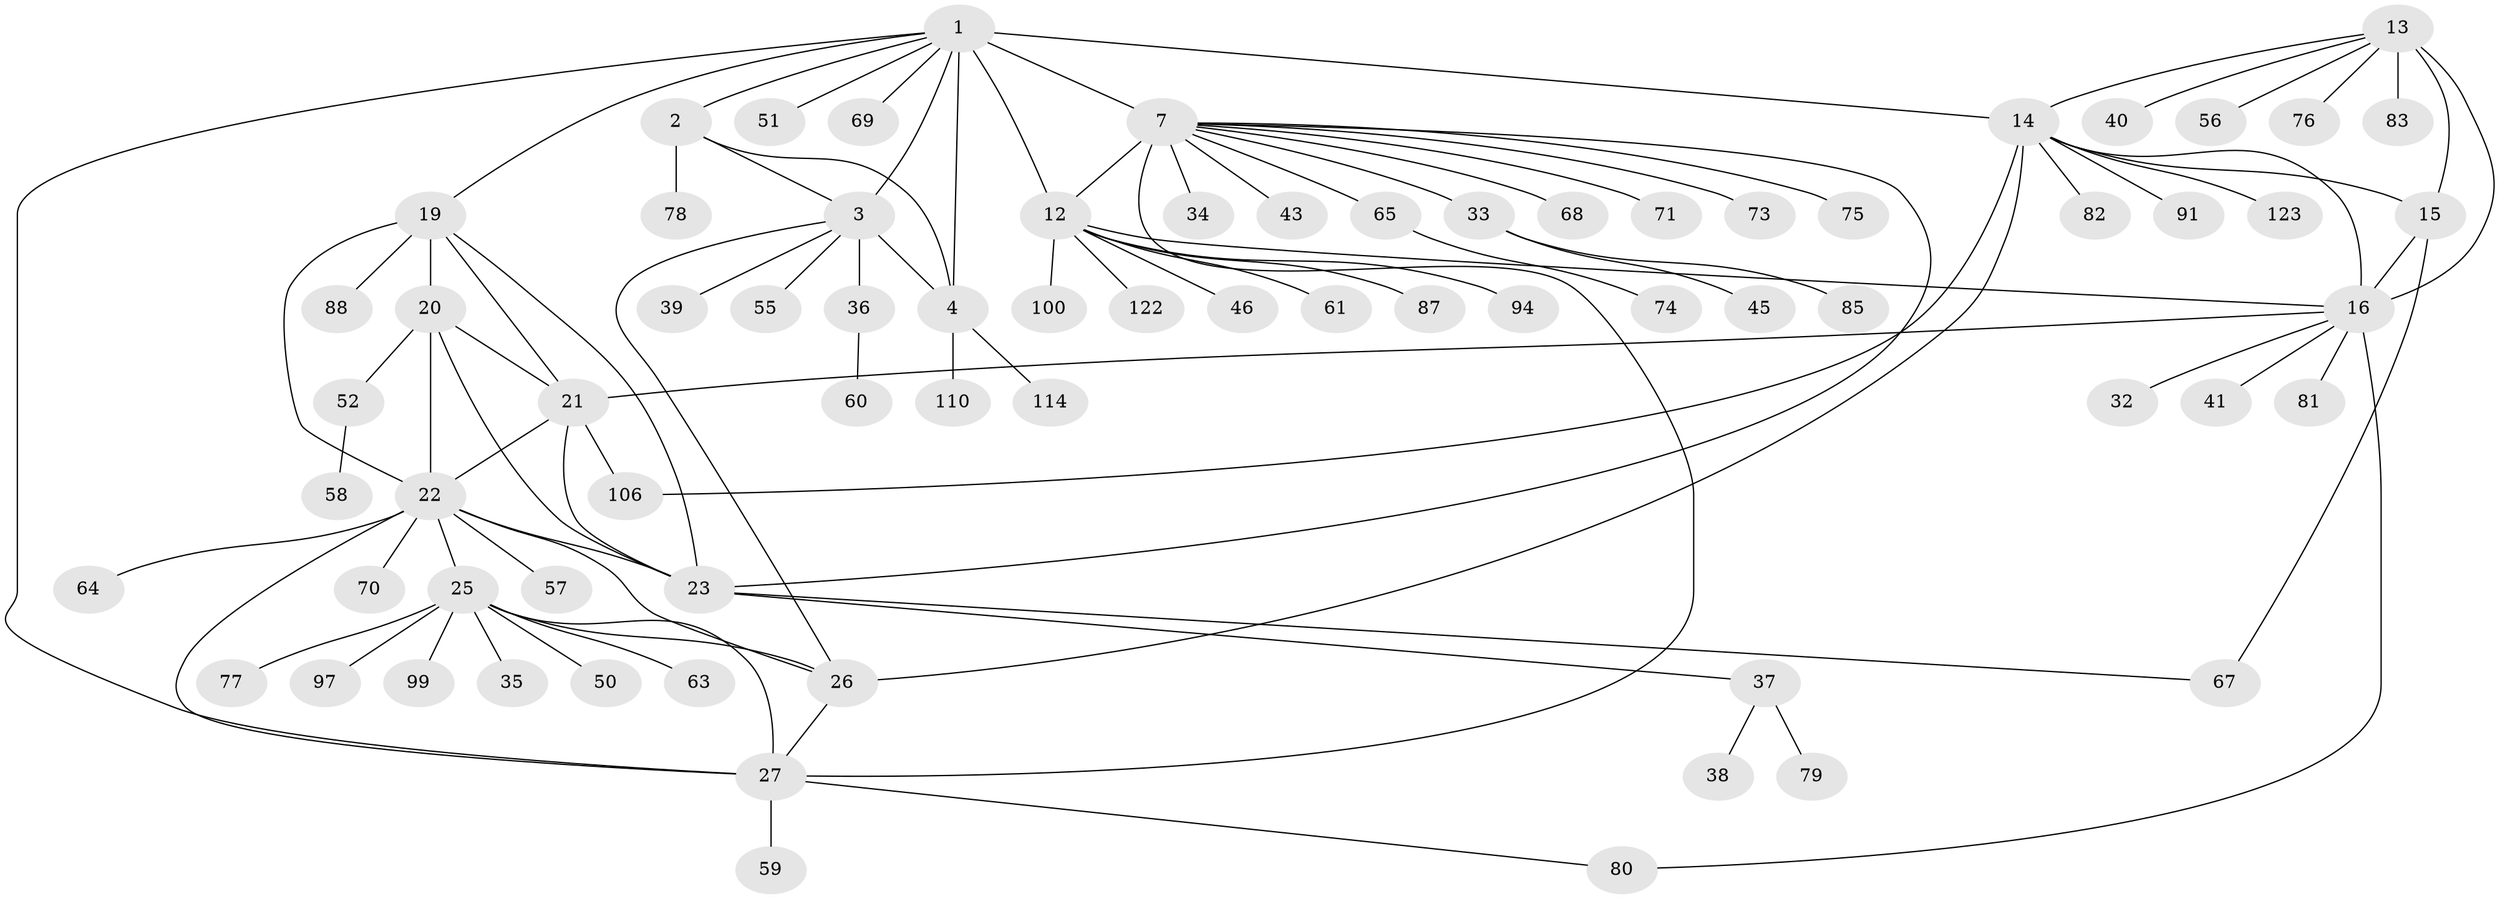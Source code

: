// original degree distribution, {6: 0.032520325203252036, 9: 0.032520325203252036, 7: 0.04065040650406504, 8: 0.06504065040650407, 10: 0.016260162601626018, 12: 0.024390243902439025, 11: 0.024390243902439025, 5: 0.008130081300813009, 1: 0.5772357723577236, 3: 0.032520325203252036, 2: 0.14634146341463414}
// Generated by graph-tools (version 1.1) at 2025/19/03/04/25 18:19:50]
// undirected, 73 vertices, 98 edges
graph export_dot {
graph [start="1"]
  node [color=gray90,style=filled];
  1 [super="+5"];
  2;
  3;
  4;
  7 [super="+11+62+102+8"];
  12;
  13;
  14;
  15;
  16 [super="+17+92+119"];
  19;
  20 [super="+24"];
  21;
  22 [super="+54+28"];
  23 [super="+49+104+93"];
  25;
  26 [super="+29+116"];
  27;
  32;
  33;
  34;
  35;
  36;
  37 [super="+66"];
  38;
  39;
  40;
  41;
  43;
  45;
  46;
  50;
  51;
  52;
  55;
  56;
  57;
  58;
  59;
  60;
  61;
  63 [super="+118"];
  64;
  65 [super="+95"];
  67;
  68;
  69;
  70;
  71;
  73;
  74;
  75;
  76;
  77;
  78;
  79;
  80;
  81;
  82 [super="+96"];
  83;
  85;
  87 [super="+103"];
  88;
  91;
  94;
  97;
  99;
  100;
  106;
  110;
  114;
  122;
  123;
  1 -- 2 [weight=3];
  1 -- 3 [weight=3];
  1 -- 4 [weight=3];
  1 -- 69;
  1 -- 7 [weight=4];
  1 -- 12;
  1 -- 14 [weight=2];
  1 -- 19;
  1 -- 51;
  1 -- 27;
  2 -- 3;
  2 -- 4;
  2 -- 78;
  3 -- 4;
  3 -- 36;
  3 -- 39;
  3 -- 55;
  3 -- 26;
  4 -- 110;
  4 -- 114;
  7 -- 12 [weight=4];
  7 -- 23;
  7 -- 65;
  7 -- 34;
  7 -- 27;
  7 -- 33;
  7 -- 68;
  7 -- 71;
  7 -- 73;
  7 -- 75;
  7 -- 43;
  12 -- 46;
  12 -- 61;
  12 -- 87;
  12 -- 94;
  12 -- 100;
  12 -- 122;
  12 -- 16;
  13 -- 14;
  13 -- 15;
  13 -- 16 [weight=3];
  13 -- 40;
  13 -- 56;
  13 -- 76;
  13 -- 83;
  14 -- 15;
  14 -- 16 [weight=3];
  14 -- 26;
  14 -- 82;
  14 -- 91;
  14 -- 106;
  14 -- 123;
  15 -- 16 [weight=3];
  15 -- 67;
  16 -- 32;
  16 -- 41;
  16 -- 80;
  16 -- 81;
  16 -- 21 [weight=2];
  19 -- 20 [weight=2];
  19 -- 21;
  19 -- 22;
  19 -- 23;
  19 -- 88;
  20 -- 21 [weight=2];
  20 -- 22 [weight=2];
  20 -- 23 [weight=2];
  20 -- 52;
  21 -- 22;
  21 -- 23;
  21 -- 106;
  22 -- 23;
  22 -- 70;
  22 -- 27 [weight=3];
  22 -- 64;
  22 -- 25 [weight=2];
  22 -- 26 [weight=4];
  22 -- 57;
  23 -- 37;
  23 -- 67;
  25 -- 26 [weight=2];
  25 -- 27;
  25 -- 35;
  25 -- 50;
  25 -- 63;
  25 -- 77;
  25 -- 97;
  25 -- 99;
  26 -- 27 [weight=2];
  27 -- 59;
  27 -- 80;
  33 -- 45;
  33 -- 85;
  36 -- 60;
  37 -- 38;
  37 -- 79;
  52 -- 58;
  65 -- 74;
}
